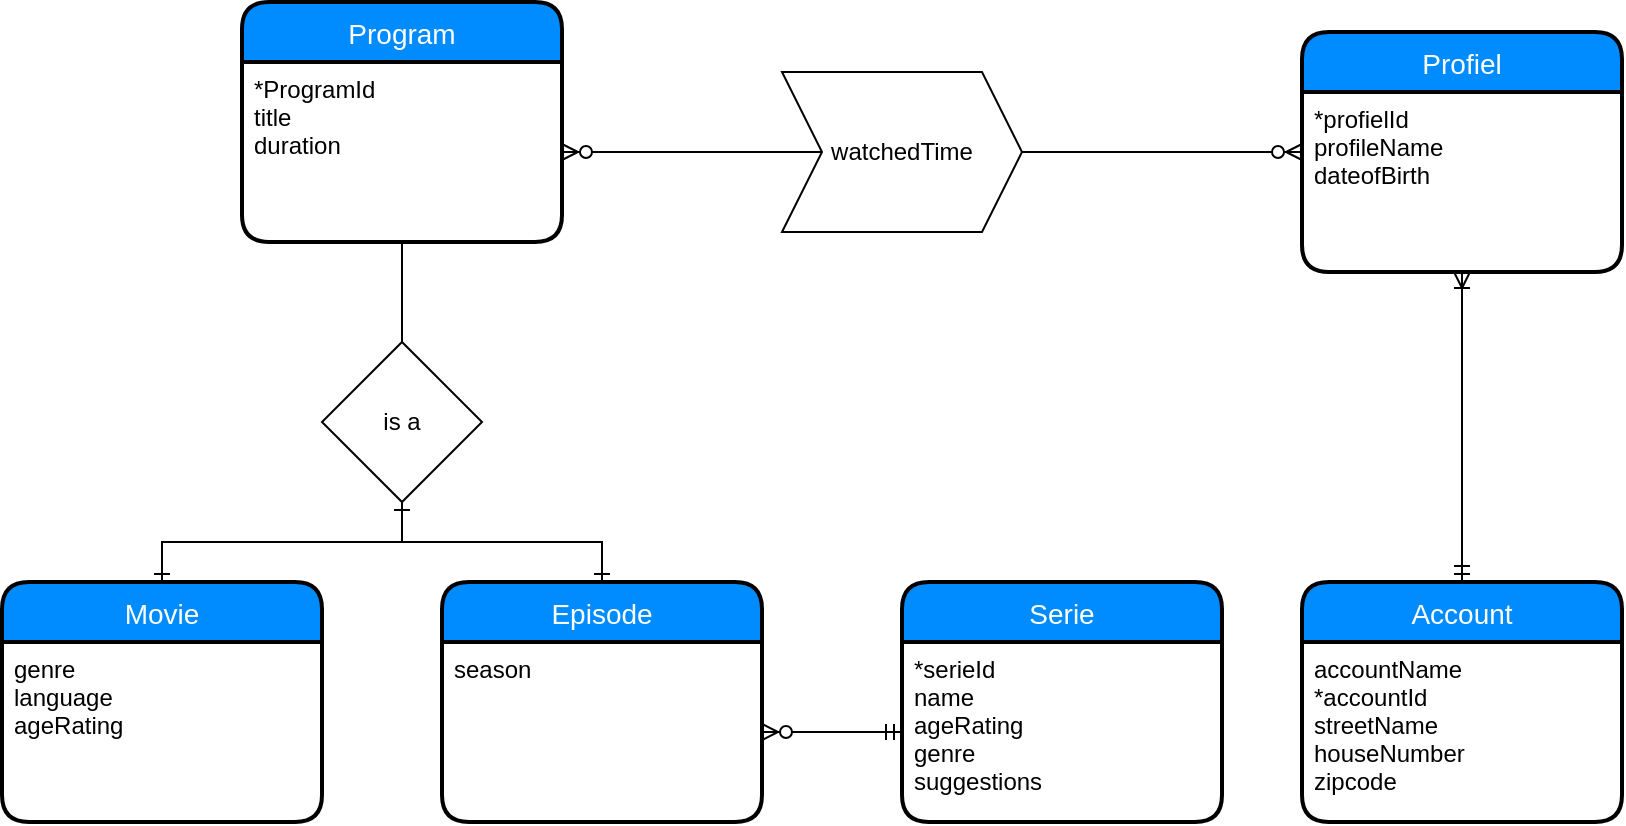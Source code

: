 <mxfile version="12.5.5" type="device"><diagram id="C5RBs43oDa-KdzZeNtuy" name="Page-1"><mxGraphModel dx="2235" dy="699" grid="1" gridSize="10" guides="1" tooltips="1" connect="1" arrows="1" fold="1" page="1" pageScale="1" pageWidth="827" pageHeight="1169" math="0" shadow="0"><root><mxCell id="WIyWlLk6GJQsqaUBKTNV-0"/><mxCell id="WIyWlLk6GJQsqaUBKTNV-1" parent="WIyWlLk6GJQsqaUBKTNV-0"/><mxCell id="g6mfB4CzRz16SKJiXoJk-0" value="Program" style="swimlane;childLayout=stackLayout;horizontal=1;startSize=30;horizontalStack=0;fillColor=#008cff;fontColor=#FFFFFF;rounded=1;fontSize=14;fontStyle=0;strokeWidth=2;resizeParent=0;resizeLast=1;shadow=0;dashed=0;align=center;" vertex="1" parent="WIyWlLk6GJQsqaUBKTNV-1"><mxGeometry x="120" y="20" width="160" height="120" as="geometry"/></mxCell><mxCell id="g6mfB4CzRz16SKJiXoJk-1" value="*ProgramId&#10;title&#10;duration" style="align=left;strokeColor=none;fillColor=none;spacingLeft=4;fontSize=12;verticalAlign=top;resizable=0;rotatable=0;part=1;" vertex="1" parent="g6mfB4CzRz16SKJiXoJk-0"><mxGeometry y="30" width="160" height="90" as="geometry"/></mxCell><mxCell id="g6mfB4CzRz16SKJiXoJk-2" value="Movie" style="swimlane;childLayout=stackLayout;horizontal=1;startSize=30;horizontalStack=0;fillColor=#008cff;fontColor=#FFFFFF;rounded=1;fontSize=14;fontStyle=0;strokeWidth=2;resizeParent=0;resizeLast=1;shadow=0;dashed=0;align=center;" vertex="1" parent="WIyWlLk6GJQsqaUBKTNV-1"><mxGeometry y="310" width="160" height="120" as="geometry"/></mxCell><mxCell id="g6mfB4CzRz16SKJiXoJk-3" value="genre&#10;language&#10;ageRating" style="align=left;strokeColor=none;fillColor=none;spacingLeft=4;fontSize=12;verticalAlign=top;resizable=0;rotatable=0;part=1;" vertex="1" parent="g6mfB4CzRz16SKJiXoJk-2"><mxGeometry y="30" width="160" height="90" as="geometry"/></mxCell><mxCell id="g6mfB4CzRz16SKJiXoJk-4" value="Episode" style="swimlane;childLayout=stackLayout;horizontal=1;startSize=30;horizontalStack=0;fillColor=#008cff;fontColor=#FFFFFF;rounded=1;fontSize=14;fontStyle=0;strokeWidth=2;resizeParent=0;resizeLast=1;shadow=0;dashed=0;align=center;" vertex="1" parent="WIyWlLk6GJQsqaUBKTNV-1"><mxGeometry x="220" y="310" width="160" height="120" as="geometry"/></mxCell><mxCell id="g6mfB4CzRz16SKJiXoJk-5" value="season&#10;&#10;" style="align=left;strokeColor=none;fillColor=none;spacingLeft=4;fontSize=12;verticalAlign=top;resizable=0;rotatable=0;part=1;" vertex="1" parent="g6mfB4CzRz16SKJiXoJk-4"><mxGeometry y="30" width="160" height="90" as="geometry"/></mxCell><mxCell id="g6mfB4CzRz16SKJiXoJk-9" style="edgeStyle=orthogonalEdgeStyle;rounded=0;orthogonalLoop=1;jettySize=auto;html=1;exitX=0.5;exitY=1;exitDx=0;exitDy=0;entryX=0.5;entryY=0;entryDx=0;entryDy=0;startArrow=ERone;startFill=0;endArrow=ERone;endFill=0;" edge="1" parent="WIyWlLk6GJQsqaUBKTNV-1" source="g6mfB4CzRz16SKJiXoJk-6" target="g6mfB4CzRz16SKJiXoJk-2"><mxGeometry relative="1" as="geometry"/></mxCell><mxCell id="g6mfB4CzRz16SKJiXoJk-10" style="edgeStyle=orthogonalEdgeStyle;rounded=0;orthogonalLoop=1;jettySize=auto;html=1;exitX=0.5;exitY=1;exitDx=0;exitDy=0;endArrow=ERone;endFill=0;startArrow=ERone;startFill=0;" edge="1" parent="WIyWlLk6GJQsqaUBKTNV-1" source="g6mfB4CzRz16SKJiXoJk-6" target="g6mfB4CzRz16SKJiXoJk-4"><mxGeometry relative="1" as="geometry"/></mxCell><mxCell id="g6mfB4CzRz16SKJiXoJk-11" style="edgeStyle=orthogonalEdgeStyle;rounded=0;orthogonalLoop=1;jettySize=auto;html=1;exitX=0.5;exitY=0;exitDx=0;exitDy=0;entryX=0.5;entryY=1;entryDx=0;entryDy=0;startArrow=none;startFill=0;endArrow=none;endFill=0;" edge="1" parent="WIyWlLk6GJQsqaUBKTNV-1" source="g6mfB4CzRz16SKJiXoJk-6" target="g6mfB4CzRz16SKJiXoJk-1"><mxGeometry relative="1" as="geometry"/></mxCell><mxCell id="g6mfB4CzRz16SKJiXoJk-6" value="is a" style="rhombus;whiteSpace=wrap;html=1;" vertex="1" parent="WIyWlLk6GJQsqaUBKTNV-1"><mxGeometry x="160" y="190" width="80" height="80" as="geometry"/></mxCell><mxCell id="g6mfB4CzRz16SKJiXoJk-12" value="Serie" style="swimlane;childLayout=stackLayout;horizontal=1;startSize=30;horizontalStack=0;fillColor=#008cff;fontColor=#FFFFFF;rounded=1;fontSize=14;fontStyle=0;strokeWidth=2;resizeParent=0;resizeLast=1;shadow=0;dashed=0;align=center;" vertex="1" parent="WIyWlLk6GJQsqaUBKTNV-1"><mxGeometry x="450" y="310" width="160" height="120" as="geometry"/></mxCell><mxCell id="g6mfB4CzRz16SKJiXoJk-13" value="*serieId&#10;name&#10;ageRating&#10;genre&#10;suggestions" style="align=left;strokeColor=none;fillColor=none;spacingLeft=4;fontSize=12;verticalAlign=top;resizable=0;rotatable=0;part=1;" vertex="1" parent="g6mfB4CzRz16SKJiXoJk-12"><mxGeometry y="30" width="160" height="90" as="geometry"/></mxCell><mxCell id="g6mfB4CzRz16SKJiXoJk-14" style="edgeStyle=orthogonalEdgeStyle;rounded=0;orthogonalLoop=1;jettySize=auto;html=1;exitX=1;exitY=0.5;exitDx=0;exitDy=0;entryX=0;entryY=0.5;entryDx=0;entryDy=0;startArrow=ERzeroToMany;startFill=1;endArrow=ERmandOne;endFill=0;" edge="1" parent="WIyWlLk6GJQsqaUBKTNV-1" source="g6mfB4CzRz16SKJiXoJk-5" target="g6mfB4CzRz16SKJiXoJk-13"><mxGeometry relative="1" as="geometry"/></mxCell><mxCell id="g6mfB4CzRz16SKJiXoJk-27" style="edgeStyle=orthogonalEdgeStyle;rounded=0;orthogonalLoop=1;jettySize=auto;html=1;exitX=1;exitY=0.5;exitDx=0;exitDy=0;entryX=0;entryY=0.5;entryDx=0;entryDy=0;startArrow=none;startFill=0;endArrow=ERzeroToMany;endFill=1;" edge="1" parent="WIyWlLk6GJQsqaUBKTNV-1" source="g6mfB4CzRz16SKJiXoJk-15" target="g6mfB4CzRz16SKJiXoJk-18"><mxGeometry relative="1" as="geometry"/></mxCell><mxCell id="g6mfB4CzRz16SKJiXoJk-15" value="watchedTime" style="shape=step;perimeter=stepPerimeter;whiteSpace=wrap;html=1;fixedSize=1;" vertex="1" parent="WIyWlLk6GJQsqaUBKTNV-1"><mxGeometry x="390" y="55" width="120" height="80" as="geometry"/></mxCell><mxCell id="g6mfB4CzRz16SKJiXoJk-24" style="edgeStyle=orthogonalEdgeStyle;rounded=0;orthogonalLoop=1;jettySize=auto;html=1;exitX=1;exitY=0.5;exitDx=0;exitDy=0;startArrow=ERzeroToMany;startFill=1;endArrow=none;endFill=0;" edge="1" parent="WIyWlLk6GJQsqaUBKTNV-1" source="g6mfB4CzRz16SKJiXoJk-1" target="g6mfB4CzRz16SKJiXoJk-15"><mxGeometry relative="1" as="geometry"/></mxCell><mxCell id="g6mfB4CzRz16SKJiXoJk-25" style="edgeStyle=orthogonalEdgeStyle;rounded=0;orthogonalLoop=1;jettySize=auto;html=1;exitX=0.5;exitY=0;exitDx=0;exitDy=0;entryX=0.5;entryY=1;entryDx=0;entryDy=0;startArrow=ERmandOne;startFill=0;endArrow=ERoneToMany;endFill=0;" edge="1" parent="WIyWlLk6GJQsqaUBKTNV-1" source="g6mfB4CzRz16SKJiXoJk-20" target="g6mfB4CzRz16SKJiXoJk-18"><mxGeometry relative="1" as="geometry"/></mxCell><mxCell id="g6mfB4CzRz16SKJiXoJk-20" value="Account" style="swimlane;childLayout=stackLayout;horizontal=1;startSize=30;horizontalStack=0;fillColor=#008cff;fontColor=#FFFFFF;rounded=1;fontSize=14;fontStyle=0;strokeWidth=2;resizeParent=0;resizeLast=1;shadow=0;dashed=0;align=center;" vertex="1" parent="WIyWlLk6GJQsqaUBKTNV-1"><mxGeometry x="650" y="310" width="160" height="120" as="geometry"/></mxCell><mxCell id="g6mfB4CzRz16SKJiXoJk-21" value="accountName&#10;*accountId&#10;streetName&#10;houseNumber&#10;zipcode" style="align=left;strokeColor=none;fillColor=none;spacingLeft=4;fontSize=12;verticalAlign=top;resizable=0;rotatable=0;part=1;" vertex="1" parent="g6mfB4CzRz16SKJiXoJk-20"><mxGeometry y="30" width="160" height="90" as="geometry"/></mxCell><mxCell id="g6mfB4CzRz16SKJiXoJk-18" value="Profiel" style="swimlane;childLayout=stackLayout;horizontal=1;startSize=30;horizontalStack=0;fillColor=#008cff;fontColor=#FFFFFF;rounded=1;fontSize=14;fontStyle=0;strokeWidth=2;resizeParent=0;resizeLast=1;shadow=0;dashed=0;align=center;" vertex="1" parent="WIyWlLk6GJQsqaUBKTNV-1"><mxGeometry x="650" y="35" width="160" height="120" as="geometry"/></mxCell><mxCell id="g6mfB4CzRz16SKJiXoJk-19" value="*profielId&#10;profileName&#10;dateofBirth&#10;" style="align=left;strokeColor=none;fillColor=none;spacingLeft=4;fontSize=12;verticalAlign=top;resizable=0;rotatable=0;part=1;" vertex="1" parent="g6mfB4CzRz16SKJiXoJk-18"><mxGeometry y="30" width="160" height="90" as="geometry"/></mxCell></root></mxGraphModel></diagram></mxfile>